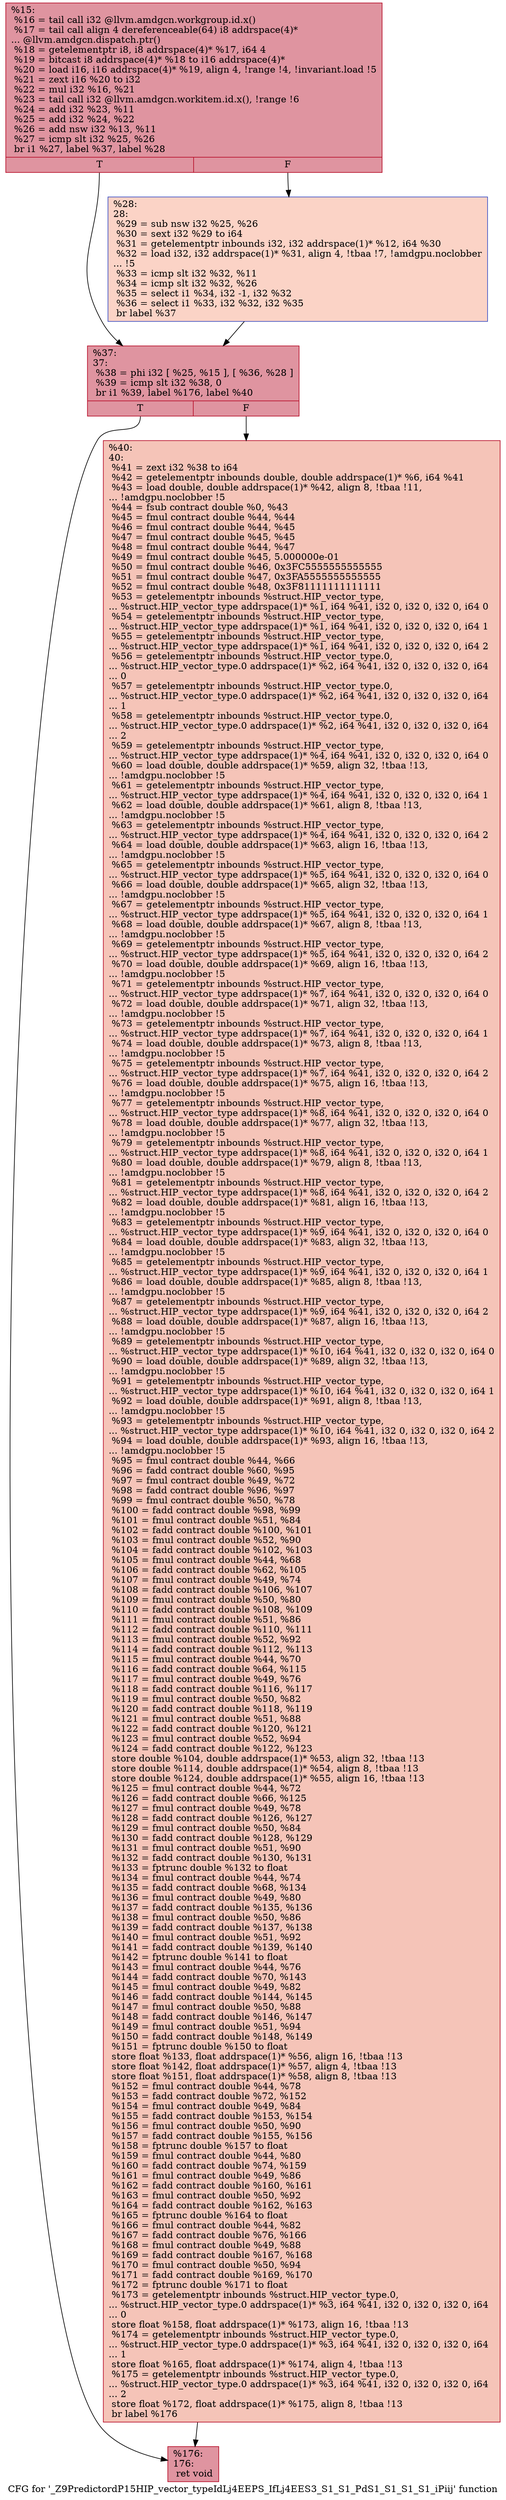 digraph "CFG for '_Z9PredictordP15HIP_vector_typeIdLj4EEPS_IfLj4EES3_S1_S1_PdS1_S1_S1_S1_iPiij' function" {
	label="CFG for '_Z9PredictordP15HIP_vector_typeIdLj4EEPS_IfLj4EES3_S1_S1_PdS1_S1_S1_S1_iPiij' function";

	Node0x49d8a90 [shape=record,color="#b70d28ff", style=filled, fillcolor="#b70d2870",label="{%15:\l  %16 = tail call i32 @llvm.amdgcn.workgroup.id.x()\l  %17 = tail call align 4 dereferenceable(64) i8 addrspace(4)*\l... @llvm.amdgcn.dispatch.ptr()\l  %18 = getelementptr i8, i8 addrspace(4)* %17, i64 4\l  %19 = bitcast i8 addrspace(4)* %18 to i16 addrspace(4)*\l  %20 = load i16, i16 addrspace(4)* %19, align 4, !range !4, !invariant.load !5\l  %21 = zext i16 %20 to i32\l  %22 = mul i32 %16, %21\l  %23 = tail call i32 @llvm.amdgcn.workitem.id.x(), !range !6\l  %24 = add i32 %23, %11\l  %25 = add i32 %24, %22\l  %26 = add nsw i32 %13, %11\l  %27 = icmp slt i32 %25, %26\l  br i1 %27, label %37, label %28\l|{<s0>T|<s1>F}}"];
	Node0x49d8a90:s0 -> Node0x49db760;
	Node0x49d8a90:s1 -> Node0x49db7f0;
	Node0x49db7f0 [shape=record,color="#3d50c3ff", style=filled, fillcolor="#f59c7d70",label="{%28:\l28:                                               \l  %29 = sub nsw i32 %25, %26\l  %30 = sext i32 %29 to i64\l  %31 = getelementptr inbounds i32, i32 addrspace(1)* %12, i64 %30\l  %32 = load i32, i32 addrspace(1)* %31, align 4, !tbaa !7, !amdgpu.noclobber\l... !5\l  %33 = icmp slt i32 %32, %11\l  %34 = icmp slt i32 %32, %26\l  %35 = select i1 %34, i32 -1, i32 %32\l  %36 = select i1 %33, i32 %32, i32 %35\l  br label %37\l}"];
	Node0x49db7f0 -> Node0x49db760;
	Node0x49db760 [shape=record,color="#b70d28ff", style=filled, fillcolor="#b70d2870",label="{%37:\l37:                                               \l  %38 = phi i32 [ %25, %15 ], [ %36, %28 ]\l  %39 = icmp slt i32 %38, 0\l  br i1 %39, label %176, label %40\l|{<s0>T|<s1>F}}"];
	Node0x49db760:s0 -> Node0x49dc840;
	Node0x49db760:s1 -> Node0x49dc890;
	Node0x49dc890 [shape=record,color="#b70d28ff", style=filled, fillcolor="#e97a5f70",label="{%40:\l40:                                               \l  %41 = zext i32 %38 to i64\l  %42 = getelementptr inbounds double, double addrspace(1)* %6, i64 %41\l  %43 = load double, double addrspace(1)* %42, align 8, !tbaa !11,\l... !amdgpu.noclobber !5\l  %44 = fsub contract double %0, %43\l  %45 = fmul contract double %44, %44\l  %46 = fmul contract double %44, %45\l  %47 = fmul contract double %45, %45\l  %48 = fmul contract double %44, %47\l  %49 = fmul contract double %45, 5.000000e-01\l  %50 = fmul contract double %46, 0x3FC5555555555555\l  %51 = fmul contract double %47, 0x3FA5555555555555\l  %52 = fmul contract double %48, 0x3F81111111111111\l  %53 = getelementptr inbounds %struct.HIP_vector_type,\l... %struct.HIP_vector_type addrspace(1)* %1, i64 %41, i32 0, i32 0, i32 0, i64 0\l  %54 = getelementptr inbounds %struct.HIP_vector_type,\l... %struct.HIP_vector_type addrspace(1)* %1, i64 %41, i32 0, i32 0, i32 0, i64 1\l  %55 = getelementptr inbounds %struct.HIP_vector_type,\l... %struct.HIP_vector_type addrspace(1)* %1, i64 %41, i32 0, i32 0, i32 0, i64 2\l  %56 = getelementptr inbounds %struct.HIP_vector_type.0,\l... %struct.HIP_vector_type.0 addrspace(1)* %2, i64 %41, i32 0, i32 0, i32 0, i64\l... 0\l  %57 = getelementptr inbounds %struct.HIP_vector_type.0,\l... %struct.HIP_vector_type.0 addrspace(1)* %2, i64 %41, i32 0, i32 0, i32 0, i64\l... 1\l  %58 = getelementptr inbounds %struct.HIP_vector_type.0,\l... %struct.HIP_vector_type.0 addrspace(1)* %2, i64 %41, i32 0, i32 0, i32 0, i64\l... 2\l  %59 = getelementptr inbounds %struct.HIP_vector_type,\l... %struct.HIP_vector_type addrspace(1)* %4, i64 %41, i32 0, i32 0, i32 0, i64 0\l  %60 = load double, double addrspace(1)* %59, align 32, !tbaa !13,\l... !amdgpu.noclobber !5\l  %61 = getelementptr inbounds %struct.HIP_vector_type,\l... %struct.HIP_vector_type addrspace(1)* %4, i64 %41, i32 0, i32 0, i32 0, i64 1\l  %62 = load double, double addrspace(1)* %61, align 8, !tbaa !13,\l... !amdgpu.noclobber !5\l  %63 = getelementptr inbounds %struct.HIP_vector_type,\l... %struct.HIP_vector_type addrspace(1)* %4, i64 %41, i32 0, i32 0, i32 0, i64 2\l  %64 = load double, double addrspace(1)* %63, align 16, !tbaa !13,\l... !amdgpu.noclobber !5\l  %65 = getelementptr inbounds %struct.HIP_vector_type,\l... %struct.HIP_vector_type addrspace(1)* %5, i64 %41, i32 0, i32 0, i32 0, i64 0\l  %66 = load double, double addrspace(1)* %65, align 32, !tbaa !13,\l... !amdgpu.noclobber !5\l  %67 = getelementptr inbounds %struct.HIP_vector_type,\l... %struct.HIP_vector_type addrspace(1)* %5, i64 %41, i32 0, i32 0, i32 0, i64 1\l  %68 = load double, double addrspace(1)* %67, align 8, !tbaa !13,\l... !amdgpu.noclobber !5\l  %69 = getelementptr inbounds %struct.HIP_vector_type,\l... %struct.HIP_vector_type addrspace(1)* %5, i64 %41, i32 0, i32 0, i32 0, i64 2\l  %70 = load double, double addrspace(1)* %69, align 16, !tbaa !13,\l... !amdgpu.noclobber !5\l  %71 = getelementptr inbounds %struct.HIP_vector_type,\l... %struct.HIP_vector_type addrspace(1)* %7, i64 %41, i32 0, i32 0, i32 0, i64 0\l  %72 = load double, double addrspace(1)* %71, align 32, !tbaa !13,\l... !amdgpu.noclobber !5\l  %73 = getelementptr inbounds %struct.HIP_vector_type,\l... %struct.HIP_vector_type addrspace(1)* %7, i64 %41, i32 0, i32 0, i32 0, i64 1\l  %74 = load double, double addrspace(1)* %73, align 8, !tbaa !13,\l... !amdgpu.noclobber !5\l  %75 = getelementptr inbounds %struct.HIP_vector_type,\l... %struct.HIP_vector_type addrspace(1)* %7, i64 %41, i32 0, i32 0, i32 0, i64 2\l  %76 = load double, double addrspace(1)* %75, align 16, !tbaa !13,\l... !amdgpu.noclobber !5\l  %77 = getelementptr inbounds %struct.HIP_vector_type,\l... %struct.HIP_vector_type addrspace(1)* %8, i64 %41, i32 0, i32 0, i32 0, i64 0\l  %78 = load double, double addrspace(1)* %77, align 32, !tbaa !13,\l... !amdgpu.noclobber !5\l  %79 = getelementptr inbounds %struct.HIP_vector_type,\l... %struct.HIP_vector_type addrspace(1)* %8, i64 %41, i32 0, i32 0, i32 0, i64 1\l  %80 = load double, double addrspace(1)* %79, align 8, !tbaa !13,\l... !amdgpu.noclobber !5\l  %81 = getelementptr inbounds %struct.HIP_vector_type,\l... %struct.HIP_vector_type addrspace(1)* %8, i64 %41, i32 0, i32 0, i32 0, i64 2\l  %82 = load double, double addrspace(1)* %81, align 16, !tbaa !13,\l... !amdgpu.noclobber !5\l  %83 = getelementptr inbounds %struct.HIP_vector_type,\l... %struct.HIP_vector_type addrspace(1)* %9, i64 %41, i32 0, i32 0, i32 0, i64 0\l  %84 = load double, double addrspace(1)* %83, align 32, !tbaa !13,\l... !amdgpu.noclobber !5\l  %85 = getelementptr inbounds %struct.HIP_vector_type,\l... %struct.HIP_vector_type addrspace(1)* %9, i64 %41, i32 0, i32 0, i32 0, i64 1\l  %86 = load double, double addrspace(1)* %85, align 8, !tbaa !13,\l... !amdgpu.noclobber !5\l  %87 = getelementptr inbounds %struct.HIP_vector_type,\l... %struct.HIP_vector_type addrspace(1)* %9, i64 %41, i32 0, i32 0, i32 0, i64 2\l  %88 = load double, double addrspace(1)* %87, align 16, !tbaa !13,\l... !amdgpu.noclobber !5\l  %89 = getelementptr inbounds %struct.HIP_vector_type,\l... %struct.HIP_vector_type addrspace(1)* %10, i64 %41, i32 0, i32 0, i32 0, i64 0\l  %90 = load double, double addrspace(1)* %89, align 32, !tbaa !13,\l... !amdgpu.noclobber !5\l  %91 = getelementptr inbounds %struct.HIP_vector_type,\l... %struct.HIP_vector_type addrspace(1)* %10, i64 %41, i32 0, i32 0, i32 0, i64 1\l  %92 = load double, double addrspace(1)* %91, align 8, !tbaa !13,\l... !amdgpu.noclobber !5\l  %93 = getelementptr inbounds %struct.HIP_vector_type,\l... %struct.HIP_vector_type addrspace(1)* %10, i64 %41, i32 0, i32 0, i32 0, i64 2\l  %94 = load double, double addrspace(1)* %93, align 16, !tbaa !13,\l... !amdgpu.noclobber !5\l  %95 = fmul contract double %44, %66\l  %96 = fadd contract double %60, %95\l  %97 = fmul contract double %49, %72\l  %98 = fadd contract double %96, %97\l  %99 = fmul contract double %50, %78\l  %100 = fadd contract double %98, %99\l  %101 = fmul contract double %51, %84\l  %102 = fadd contract double %100, %101\l  %103 = fmul contract double %52, %90\l  %104 = fadd contract double %102, %103\l  %105 = fmul contract double %44, %68\l  %106 = fadd contract double %62, %105\l  %107 = fmul contract double %49, %74\l  %108 = fadd contract double %106, %107\l  %109 = fmul contract double %50, %80\l  %110 = fadd contract double %108, %109\l  %111 = fmul contract double %51, %86\l  %112 = fadd contract double %110, %111\l  %113 = fmul contract double %52, %92\l  %114 = fadd contract double %112, %113\l  %115 = fmul contract double %44, %70\l  %116 = fadd contract double %64, %115\l  %117 = fmul contract double %49, %76\l  %118 = fadd contract double %116, %117\l  %119 = fmul contract double %50, %82\l  %120 = fadd contract double %118, %119\l  %121 = fmul contract double %51, %88\l  %122 = fadd contract double %120, %121\l  %123 = fmul contract double %52, %94\l  %124 = fadd contract double %122, %123\l  store double %104, double addrspace(1)* %53, align 32, !tbaa !13\l  store double %114, double addrspace(1)* %54, align 8, !tbaa !13\l  store double %124, double addrspace(1)* %55, align 16, !tbaa !13\l  %125 = fmul contract double %44, %72\l  %126 = fadd contract double %66, %125\l  %127 = fmul contract double %49, %78\l  %128 = fadd contract double %126, %127\l  %129 = fmul contract double %50, %84\l  %130 = fadd contract double %128, %129\l  %131 = fmul contract double %51, %90\l  %132 = fadd contract double %130, %131\l  %133 = fptrunc double %132 to float\l  %134 = fmul contract double %44, %74\l  %135 = fadd contract double %68, %134\l  %136 = fmul contract double %49, %80\l  %137 = fadd contract double %135, %136\l  %138 = fmul contract double %50, %86\l  %139 = fadd contract double %137, %138\l  %140 = fmul contract double %51, %92\l  %141 = fadd contract double %139, %140\l  %142 = fptrunc double %141 to float\l  %143 = fmul contract double %44, %76\l  %144 = fadd contract double %70, %143\l  %145 = fmul contract double %49, %82\l  %146 = fadd contract double %144, %145\l  %147 = fmul contract double %50, %88\l  %148 = fadd contract double %146, %147\l  %149 = fmul contract double %51, %94\l  %150 = fadd contract double %148, %149\l  %151 = fptrunc double %150 to float\l  store float %133, float addrspace(1)* %56, align 16, !tbaa !13\l  store float %142, float addrspace(1)* %57, align 4, !tbaa !13\l  store float %151, float addrspace(1)* %58, align 8, !tbaa !13\l  %152 = fmul contract double %44, %78\l  %153 = fadd contract double %72, %152\l  %154 = fmul contract double %49, %84\l  %155 = fadd contract double %153, %154\l  %156 = fmul contract double %50, %90\l  %157 = fadd contract double %155, %156\l  %158 = fptrunc double %157 to float\l  %159 = fmul contract double %44, %80\l  %160 = fadd contract double %74, %159\l  %161 = fmul contract double %49, %86\l  %162 = fadd contract double %160, %161\l  %163 = fmul contract double %50, %92\l  %164 = fadd contract double %162, %163\l  %165 = fptrunc double %164 to float\l  %166 = fmul contract double %44, %82\l  %167 = fadd contract double %76, %166\l  %168 = fmul contract double %49, %88\l  %169 = fadd contract double %167, %168\l  %170 = fmul contract double %50, %94\l  %171 = fadd contract double %169, %170\l  %172 = fptrunc double %171 to float\l  %173 = getelementptr inbounds %struct.HIP_vector_type.0,\l... %struct.HIP_vector_type.0 addrspace(1)* %3, i64 %41, i32 0, i32 0, i32 0, i64\l... 0\l  store float %158, float addrspace(1)* %173, align 16, !tbaa !13\l  %174 = getelementptr inbounds %struct.HIP_vector_type.0,\l... %struct.HIP_vector_type.0 addrspace(1)* %3, i64 %41, i32 0, i32 0, i32 0, i64\l... 1\l  store float %165, float addrspace(1)* %174, align 4, !tbaa !13\l  %175 = getelementptr inbounds %struct.HIP_vector_type.0,\l... %struct.HIP_vector_type.0 addrspace(1)* %3, i64 %41, i32 0, i32 0, i32 0, i64\l... 2\l  store float %172, float addrspace(1)* %175, align 8, !tbaa !13\l  br label %176\l}"];
	Node0x49dc890 -> Node0x49dc840;
	Node0x49dc840 [shape=record,color="#b70d28ff", style=filled, fillcolor="#b70d2870",label="{%176:\l176:                                              \l  ret void\l}"];
}
